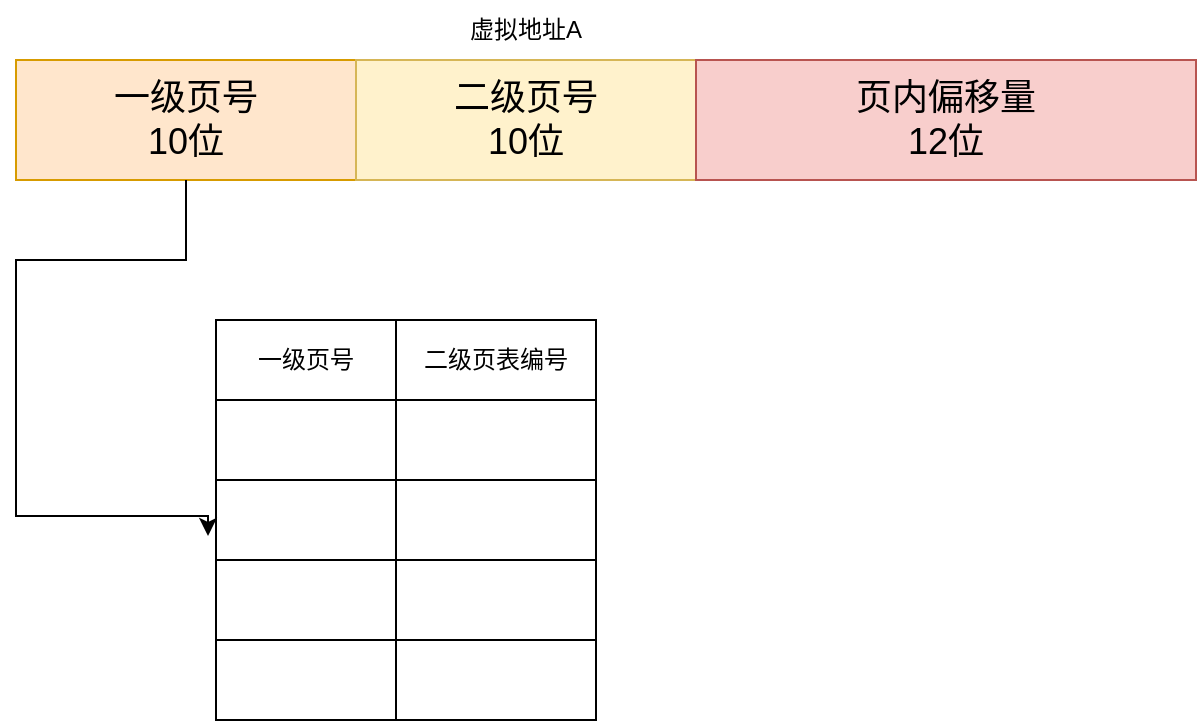 <mxfile version="21.6.6" type="github">
  <diagram name="第 1 页" id="KKkO62RH176LLWH5jWOu">
    <mxGraphModel dx="880" dy="446" grid="1" gridSize="10" guides="1" tooltips="1" connect="1" arrows="1" fold="1" page="1" pageScale="1" pageWidth="827" pageHeight="1169" math="0" shadow="0">
      <root>
        <mxCell id="0" />
        <mxCell id="1" parent="0" />
        <mxCell id="-ZaLptZrlX2X9f9rPi4m-1" value="一级页号&lt;br&gt;10位" style="rounded=0;whiteSpace=wrap;html=1;fontSize=18;fillColor=#ffe6cc;strokeColor=#d79b00;" vertex="1" parent="1">
          <mxGeometry x="80" y="200" width="170" height="60" as="geometry" />
        </mxCell>
        <mxCell id="-ZaLptZrlX2X9f9rPi4m-2" value="二级页号&lt;br&gt;10位" style="rounded=0;whiteSpace=wrap;html=1;fontSize=18;fillColor=#fff2cc;strokeColor=#d6b656;" vertex="1" parent="1">
          <mxGeometry x="250" y="200" width="170" height="60" as="geometry" />
        </mxCell>
        <mxCell id="-ZaLptZrlX2X9f9rPi4m-3" value="页内偏移量&lt;br&gt;12位" style="rounded=0;whiteSpace=wrap;html=1;fontSize=18;fillColor=#f8cecc;strokeColor=#b85450;" vertex="1" parent="1">
          <mxGeometry x="420" y="200" width="250" height="60" as="geometry" />
        </mxCell>
        <mxCell id="-ZaLptZrlX2X9f9rPi4m-5" value="虚拟地址A" style="text;html=1;strokeColor=none;fillColor=none;align=center;verticalAlign=middle;whiteSpace=wrap;rounded=0;" vertex="1" parent="1">
          <mxGeometry x="305" y="170" width="60" height="30" as="geometry" />
        </mxCell>
        <mxCell id="-ZaLptZrlX2X9f9rPi4m-6" value="" style="shape=table;startSize=0;container=1;collapsible=0;childLayout=tableLayout;" vertex="1" parent="1">
          <mxGeometry x="180" y="330" width="190" height="200" as="geometry" />
        </mxCell>
        <mxCell id="-ZaLptZrlX2X9f9rPi4m-7" value="" style="shape=tableRow;horizontal=0;startSize=0;swimlaneHead=0;swimlaneBody=0;strokeColor=inherit;top=0;left=0;bottom=0;right=0;collapsible=0;dropTarget=0;fillColor=none;points=[[0,0.5],[1,0.5]];portConstraint=eastwest;" vertex="1" parent="-ZaLptZrlX2X9f9rPi4m-6">
          <mxGeometry width="190" height="40" as="geometry" />
        </mxCell>
        <mxCell id="-ZaLptZrlX2X9f9rPi4m-8" value="一级页号" style="shape=partialRectangle;html=1;whiteSpace=wrap;connectable=0;strokeColor=inherit;overflow=hidden;fillColor=none;top=0;left=0;bottom=0;right=0;pointerEvents=1;" vertex="1" parent="-ZaLptZrlX2X9f9rPi4m-7">
          <mxGeometry width="90" height="40" as="geometry">
            <mxRectangle width="90" height="40" as="alternateBounds" />
          </mxGeometry>
        </mxCell>
        <mxCell id="-ZaLptZrlX2X9f9rPi4m-9" value="二级页表编号" style="shape=partialRectangle;html=1;whiteSpace=wrap;connectable=0;strokeColor=inherit;overflow=hidden;fillColor=none;top=0;left=0;bottom=0;right=0;pointerEvents=1;" vertex="1" parent="-ZaLptZrlX2X9f9rPi4m-7">
          <mxGeometry x="90" width="100" height="40" as="geometry">
            <mxRectangle width="100" height="40" as="alternateBounds" />
          </mxGeometry>
        </mxCell>
        <mxCell id="-ZaLptZrlX2X9f9rPi4m-10" value="" style="shape=tableRow;horizontal=0;startSize=0;swimlaneHead=0;swimlaneBody=0;strokeColor=inherit;top=0;left=0;bottom=0;right=0;collapsible=0;dropTarget=0;fillColor=none;points=[[0,0.5],[1,0.5]];portConstraint=eastwest;" vertex="1" parent="-ZaLptZrlX2X9f9rPi4m-6">
          <mxGeometry y="40" width="190" height="40" as="geometry" />
        </mxCell>
        <mxCell id="-ZaLptZrlX2X9f9rPi4m-11" value="" style="shape=partialRectangle;html=1;whiteSpace=wrap;connectable=0;strokeColor=inherit;overflow=hidden;fillColor=none;top=0;left=0;bottom=0;right=0;pointerEvents=1;" vertex="1" parent="-ZaLptZrlX2X9f9rPi4m-10">
          <mxGeometry width="90" height="40" as="geometry">
            <mxRectangle width="90" height="40" as="alternateBounds" />
          </mxGeometry>
        </mxCell>
        <mxCell id="-ZaLptZrlX2X9f9rPi4m-12" value="" style="shape=partialRectangle;html=1;whiteSpace=wrap;connectable=0;strokeColor=inherit;overflow=hidden;fillColor=none;top=0;left=0;bottom=0;right=0;pointerEvents=1;" vertex="1" parent="-ZaLptZrlX2X9f9rPi4m-10">
          <mxGeometry x="90" width="100" height="40" as="geometry">
            <mxRectangle width="100" height="40" as="alternateBounds" />
          </mxGeometry>
        </mxCell>
        <mxCell id="-ZaLptZrlX2X9f9rPi4m-13" value="" style="shape=tableRow;horizontal=0;startSize=0;swimlaneHead=0;swimlaneBody=0;strokeColor=inherit;top=0;left=0;bottom=0;right=0;collapsible=0;dropTarget=0;fillColor=none;points=[[0,0.5],[1,0.5]];portConstraint=eastwest;" vertex="1" parent="-ZaLptZrlX2X9f9rPi4m-6">
          <mxGeometry y="80" width="190" height="40" as="geometry" />
        </mxCell>
        <mxCell id="-ZaLptZrlX2X9f9rPi4m-14" value="" style="shape=partialRectangle;html=1;whiteSpace=wrap;connectable=0;strokeColor=inherit;overflow=hidden;fillColor=none;top=0;left=0;bottom=0;right=0;pointerEvents=1;" vertex="1" parent="-ZaLptZrlX2X9f9rPi4m-13">
          <mxGeometry width="90" height="40" as="geometry">
            <mxRectangle width="90" height="40" as="alternateBounds" />
          </mxGeometry>
        </mxCell>
        <mxCell id="-ZaLptZrlX2X9f9rPi4m-15" value="" style="shape=partialRectangle;html=1;whiteSpace=wrap;connectable=0;strokeColor=inherit;overflow=hidden;fillColor=none;top=0;left=0;bottom=0;right=0;pointerEvents=1;" vertex="1" parent="-ZaLptZrlX2X9f9rPi4m-13">
          <mxGeometry x="90" width="100" height="40" as="geometry">
            <mxRectangle width="100" height="40" as="alternateBounds" />
          </mxGeometry>
        </mxCell>
        <mxCell id="-ZaLptZrlX2X9f9rPi4m-16" value="" style="shape=tableRow;horizontal=0;startSize=0;swimlaneHead=0;swimlaneBody=0;strokeColor=inherit;top=0;left=0;bottom=0;right=0;collapsible=0;dropTarget=0;fillColor=none;points=[[0,0.5],[1,0.5]];portConstraint=eastwest;" vertex="1" parent="-ZaLptZrlX2X9f9rPi4m-6">
          <mxGeometry y="120" width="190" height="40" as="geometry" />
        </mxCell>
        <mxCell id="-ZaLptZrlX2X9f9rPi4m-17" value="" style="shape=partialRectangle;html=1;whiteSpace=wrap;connectable=0;strokeColor=inherit;overflow=hidden;fillColor=none;top=0;left=0;bottom=0;right=0;pointerEvents=1;" vertex="1" parent="-ZaLptZrlX2X9f9rPi4m-16">
          <mxGeometry width="90" height="40" as="geometry">
            <mxRectangle width="90" height="40" as="alternateBounds" />
          </mxGeometry>
        </mxCell>
        <mxCell id="-ZaLptZrlX2X9f9rPi4m-18" value="" style="shape=partialRectangle;html=1;whiteSpace=wrap;connectable=0;strokeColor=inherit;overflow=hidden;fillColor=none;top=0;left=0;bottom=0;right=0;pointerEvents=1;" vertex="1" parent="-ZaLptZrlX2X9f9rPi4m-16">
          <mxGeometry x="90" width="100" height="40" as="geometry">
            <mxRectangle width="100" height="40" as="alternateBounds" />
          </mxGeometry>
        </mxCell>
        <mxCell id="-ZaLptZrlX2X9f9rPi4m-19" value="" style="shape=tableRow;horizontal=0;startSize=0;swimlaneHead=0;swimlaneBody=0;strokeColor=inherit;top=0;left=0;bottom=0;right=0;collapsible=0;dropTarget=0;fillColor=none;points=[[0,0.5],[1,0.5]];portConstraint=eastwest;" vertex="1" parent="-ZaLptZrlX2X9f9rPi4m-6">
          <mxGeometry y="160" width="190" height="40" as="geometry" />
        </mxCell>
        <mxCell id="-ZaLptZrlX2X9f9rPi4m-20" value="" style="shape=partialRectangle;html=1;whiteSpace=wrap;connectable=0;strokeColor=inherit;overflow=hidden;fillColor=none;top=0;left=0;bottom=0;right=0;pointerEvents=1;" vertex="1" parent="-ZaLptZrlX2X9f9rPi4m-19">
          <mxGeometry width="90" height="40" as="geometry">
            <mxRectangle width="90" height="40" as="alternateBounds" />
          </mxGeometry>
        </mxCell>
        <mxCell id="-ZaLptZrlX2X9f9rPi4m-21" value="" style="shape=partialRectangle;html=1;whiteSpace=wrap;connectable=0;strokeColor=inherit;overflow=hidden;fillColor=none;top=0;left=0;bottom=0;right=0;pointerEvents=1;" vertex="1" parent="-ZaLptZrlX2X9f9rPi4m-19">
          <mxGeometry x="90" width="100" height="40" as="geometry">
            <mxRectangle width="100" height="40" as="alternateBounds" />
          </mxGeometry>
        </mxCell>
        <mxCell id="-ZaLptZrlX2X9f9rPi4m-22" value="" style="endArrow=classic;html=1;rounded=0;edgeStyle=orthogonalEdgeStyle;exitX=0.5;exitY=1;exitDx=0;exitDy=0;entryX=-0.021;entryY=0.7;entryDx=0;entryDy=0;entryPerimeter=0;" edge="1" parent="1" source="-ZaLptZrlX2X9f9rPi4m-1" target="-ZaLptZrlX2X9f9rPi4m-13">
          <mxGeometry width="50" height="50" relative="1" as="geometry">
            <mxPoint x="390" y="360" as="sourcePoint" />
            <mxPoint x="440" y="310" as="targetPoint" />
            <Array as="points">
              <mxPoint x="165" y="300" />
              <mxPoint x="80" y="300" />
              <mxPoint x="80" y="428" />
              <mxPoint x="176" y="428" />
            </Array>
          </mxGeometry>
        </mxCell>
      </root>
    </mxGraphModel>
  </diagram>
</mxfile>
